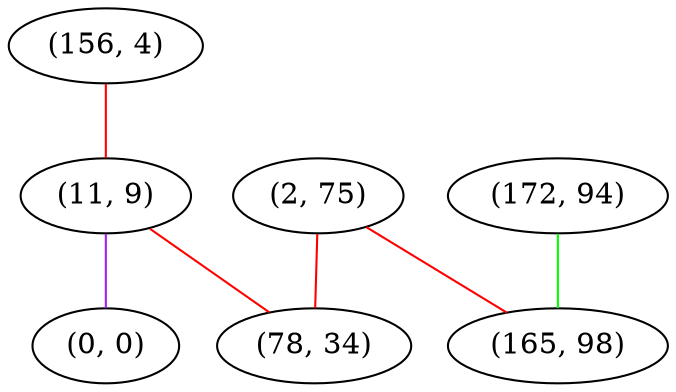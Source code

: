 graph "" {
"(156, 4)";
"(11, 9)";
"(2, 75)";
"(0, 0)";
"(172, 94)";
"(78, 34)";
"(165, 98)";
"(156, 4)" -- "(11, 9)"  [color=red, key=0, weight=1];
"(11, 9)" -- "(0, 0)"  [color=purple, key=0, weight=4];
"(11, 9)" -- "(78, 34)"  [color=red, key=0, weight=1];
"(2, 75)" -- "(78, 34)"  [color=red, key=0, weight=1];
"(2, 75)" -- "(165, 98)"  [color=red, key=0, weight=1];
"(172, 94)" -- "(165, 98)"  [color=green, key=0, weight=2];
}
